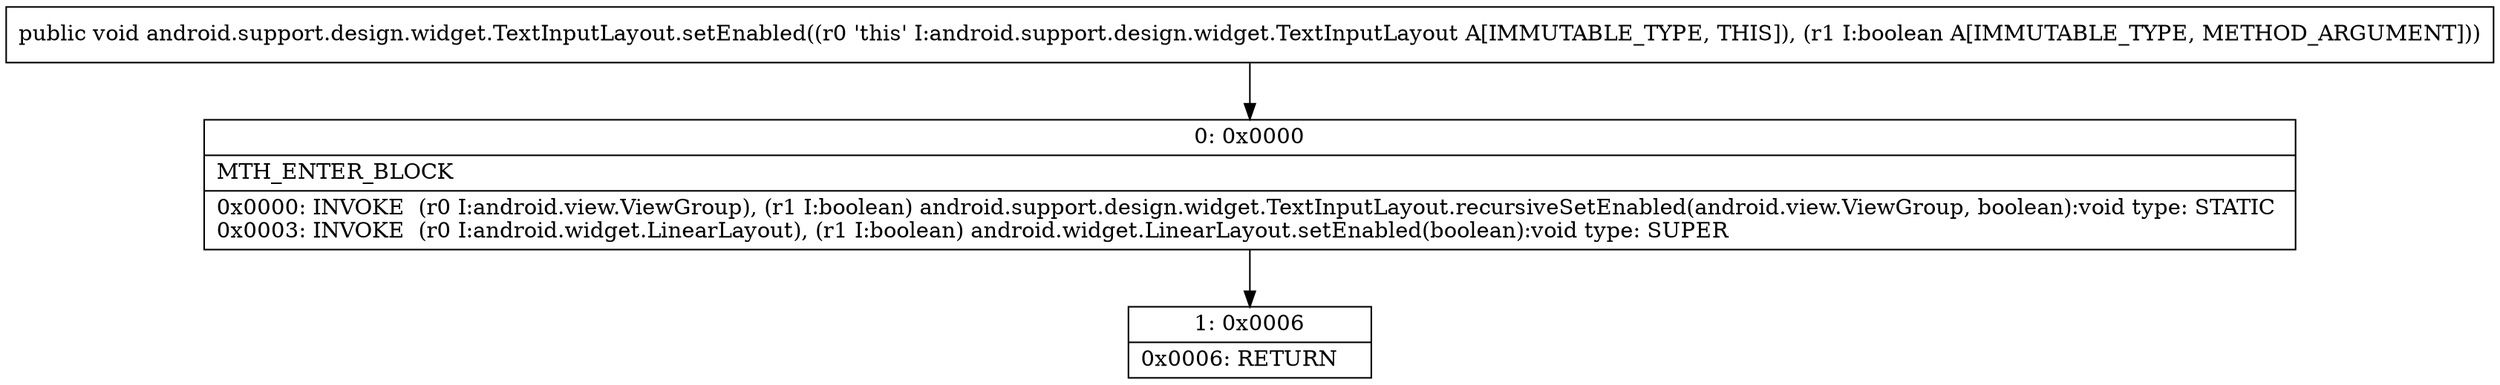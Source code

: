 digraph "CFG forandroid.support.design.widget.TextInputLayout.setEnabled(Z)V" {
Node_0 [shape=record,label="{0\:\ 0x0000|MTH_ENTER_BLOCK\l|0x0000: INVOKE  (r0 I:android.view.ViewGroup), (r1 I:boolean) android.support.design.widget.TextInputLayout.recursiveSetEnabled(android.view.ViewGroup, boolean):void type: STATIC \l0x0003: INVOKE  (r0 I:android.widget.LinearLayout), (r1 I:boolean) android.widget.LinearLayout.setEnabled(boolean):void type: SUPER \l}"];
Node_1 [shape=record,label="{1\:\ 0x0006|0x0006: RETURN   \l}"];
MethodNode[shape=record,label="{public void android.support.design.widget.TextInputLayout.setEnabled((r0 'this' I:android.support.design.widget.TextInputLayout A[IMMUTABLE_TYPE, THIS]), (r1 I:boolean A[IMMUTABLE_TYPE, METHOD_ARGUMENT])) }"];
MethodNode -> Node_0;
Node_0 -> Node_1;
}

